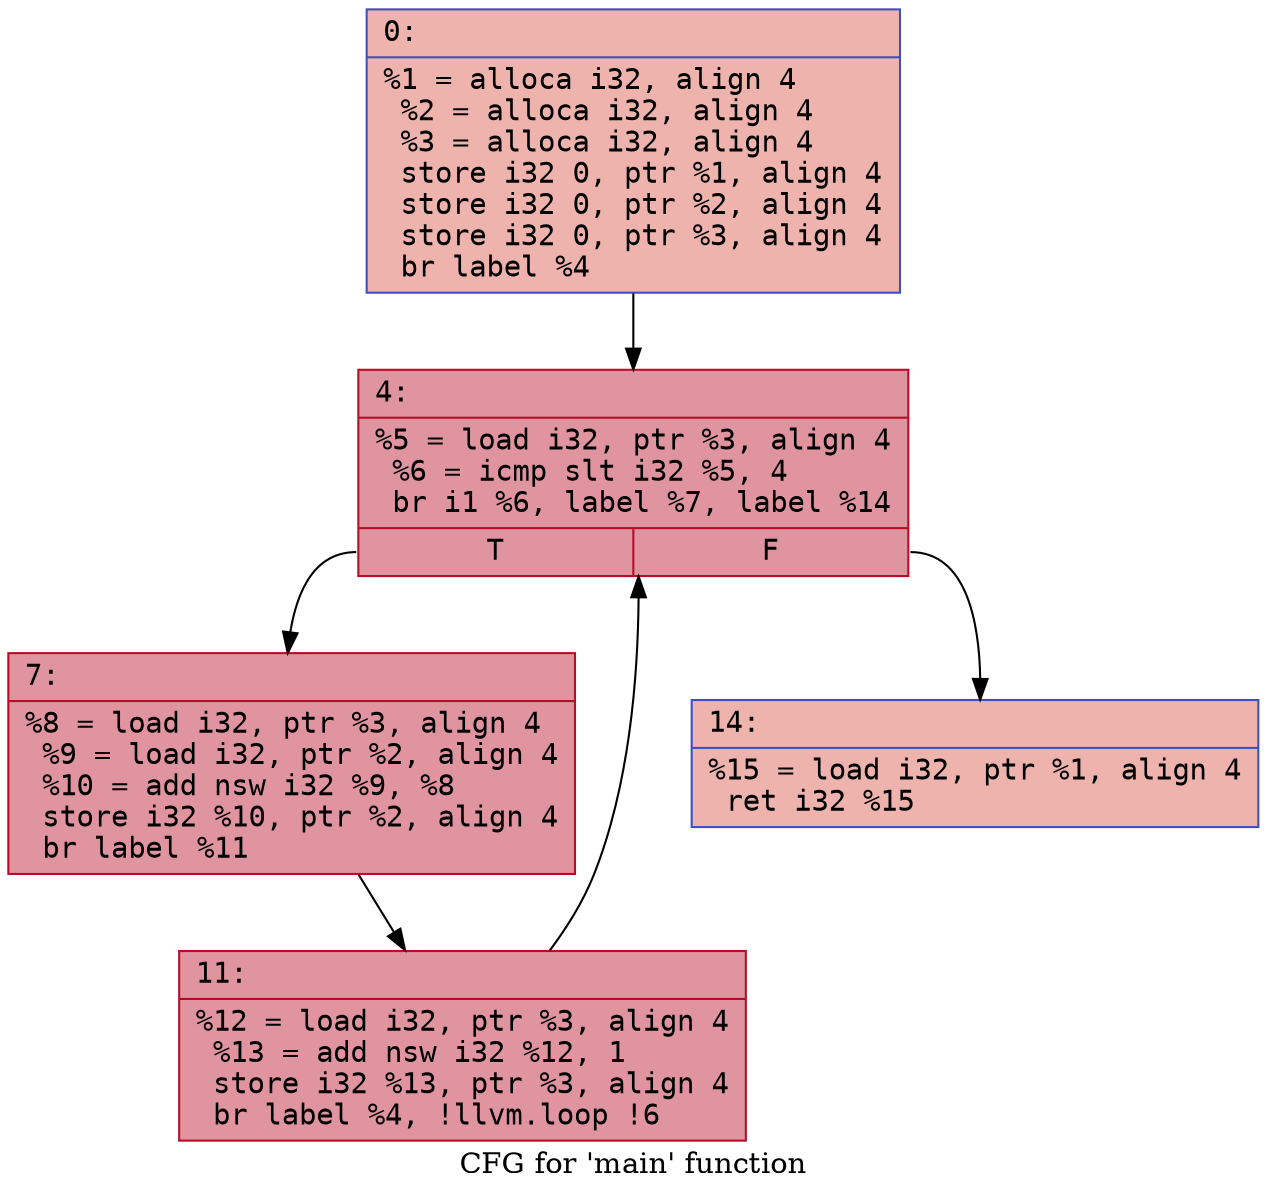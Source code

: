 digraph "CFG for 'main' function" {
	label="CFG for 'main' function";

	Node0x6312066e9210 [shape=record,color="#3d50c3ff", style=filled, fillcolor="#d6524470" fontname="Courier",label="{0:\l|  %1 = alloca i32, align 4\l  %2 = alloca i32, align 4\l  %3 = alloca i32, align 4\l  store i32 0, ptr %1, align 4\l  store i32 0, ptr %2, align 4\l  store i32 0, ptr %3, align 4\l  br label %4\l}"];
	Node0x6312066e9210 -> Node0x6312066e9330;
	Node0x6312066e9330 [shape=record,color="#b70d28ff", style=filled, fillcolor="#b70d2870" fontname="Courier",label="{4:\l|  %5 = load i32, ptr %3, align 4\l  %6 = icmp slt i32 %5, 4\l  br i1 %6, label %7, label %14\l|{<s0>T|<s1>F}}"];
	Node0x6312066e9330:s0 -> Node0x6312066ebd30;
	Node0x6312066e9330:s1 -> Node0x6312066ebd90;
	Node0x6312066ebd30 [shape=record,color="#b70d28ff", style=filled, fillcolor="#b70d2870" fontname="Courier",label="{7:\l|  %8 = load i32, ptr %3, align 4\l  %9 = load i32, ptr %2, align 4\l  %10 = add nsw i32 %9, %8\l  store i32 %10, ptr %2, align 4\l  br label %11\l}"];
	Node0x6312066ebd30 -> Node0x6312066ec110;
	Node0x6312066ec110 [shape=record,color="#b70d28ff", style=filled, fillcolor="#b70d2870" fontname="Courier",label="{11:\l|  %12 = load i32, ptr %3, align 4\l  %13 = add nsw i32 %12, 1\l  store i32 %13, ptr %3, align 4\l  br label %4, !llvm.loop !6\l}"];
	Node0x6312066ec110 -> Node0x6312066e9330;
	Node0x6312066ebd90 [shape=record,color="#3d50c3ff", style=filled, fillcolor="#d6524470" fontname="Courier",label="{14:\l|  %15 = load i32, ptr %1, align 4\l  ret i32 %15\l}"];
}
